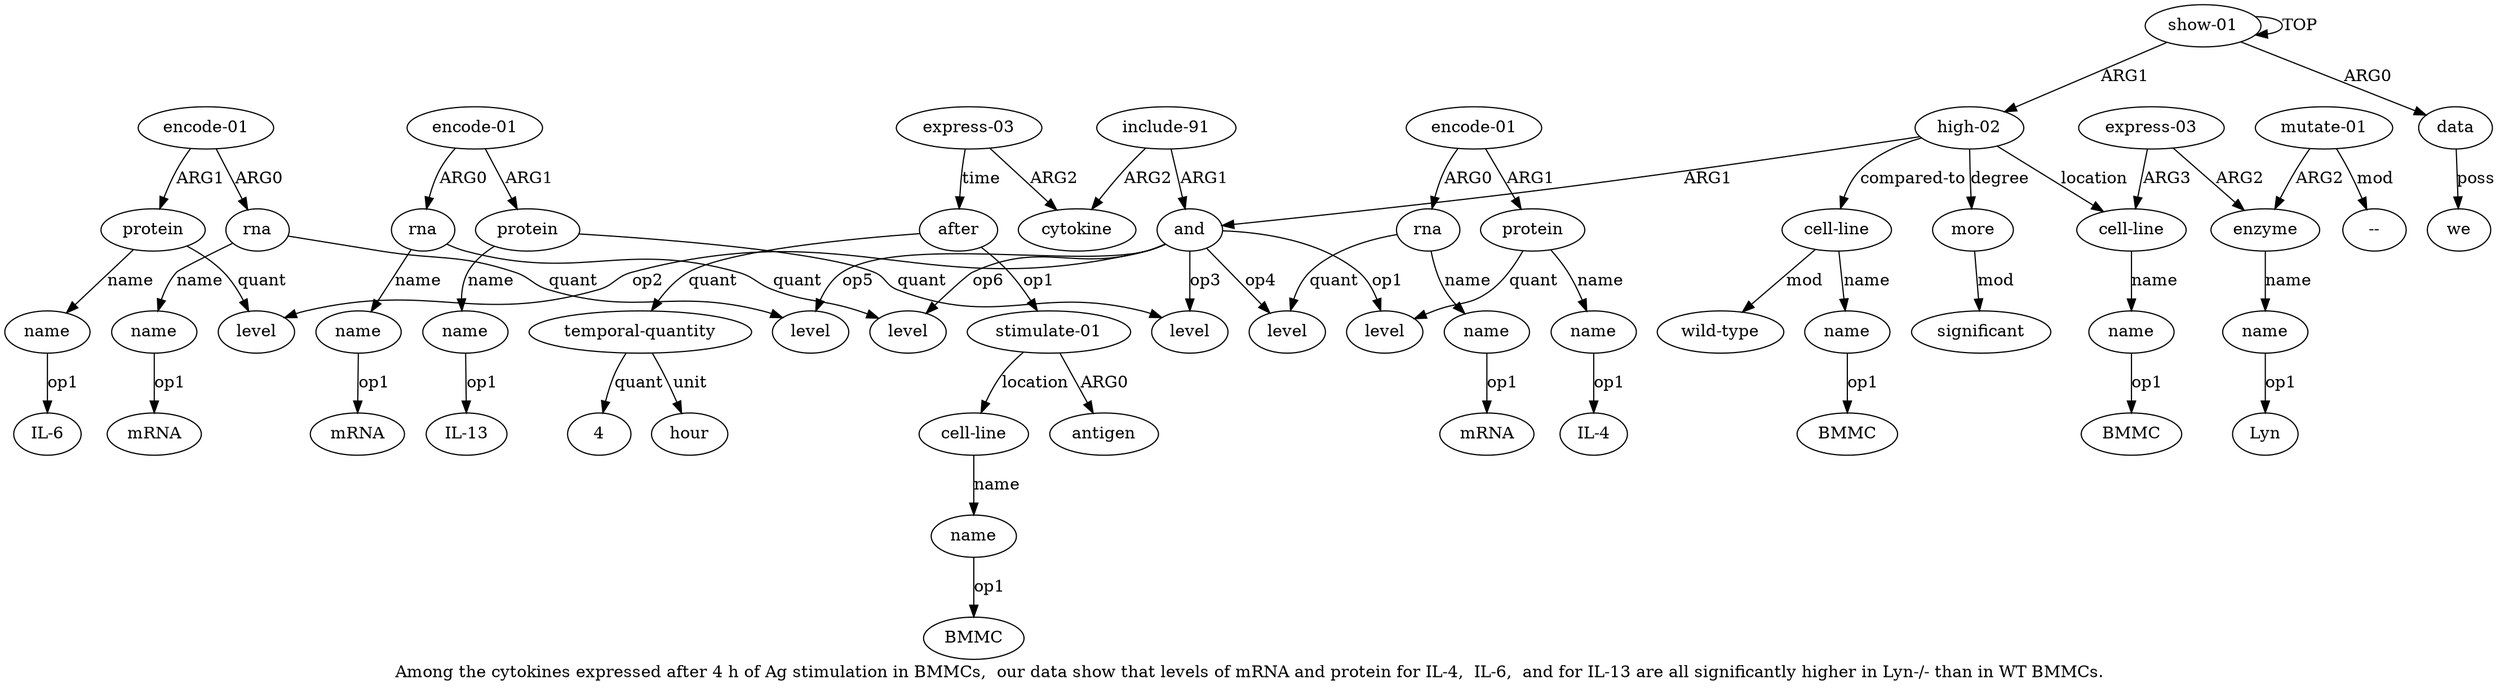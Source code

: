 digraph  {
	graph [label="Among the cytokines expressed after 4 h of Ag stimulation in BMMCs,  our data show that levels of mRNA and protein for IL-4,  IL-6,  \
and for IL-13 are all significantly higher in Lyn-/- than in WT BMMCs."];
	node [label="\N"];
	a20	 [color=black,
		gold_ind=20,
		gold_label=name,
		label=name,
		test_ind=20,
		test_label=name];
	"a20 mRNA"	 [color=black,
		gold_ind=-1,
		gold_label=mRNA,
		label=mRNA,
		test_ind=-1,
		test_label=mRNA];
	a20 -> "a20 mRNA" [key=0,
	color=black,
	gold_label=op1,
	label=op1,
	test_label=op1];
a21 [color=black,
	gold_ind=21,
	gold_label="encode-01",
	label="encode-01",
	test_ind=21,
	test_label="encode-01"];
a19 [color=black,
	gold_ind=19,
	gold_label=rna,
	label=rna,
	test_ind=19,
	test_label=rna];
a21 -> a19 [key=0,
color=black,
gold_label=ARG0,
label=ARG0,
test_label=ARG0];
a9 [color=black,
gold_ind=9,
gold_label=protein,
label=protein,
test_ind=9,
test_label=protein];
a21 -> a9 [key=0,
color=black,
gold_label=ARG1,
label=ARG1,
test_label=ARG1];
a22 [color=black,
gold_ind=22,
gold_label=level,
label=level,
test_ind=22,
test_label=level];
a23 [color=black,
gold_ind=23,
gold_label=rna,
label=rna,
test_ind=23,
test_label=rna];
a23 -> a22 [key=0,
color=black,
gold_label=quant,
label=quant,
test_label=quant];
a24 [color=black,
gold_ind=24,
gold_label=name,
label=name,
test_ind=24,
test_label=name];
a23 -> a24 [key=0,
color=black,
gold_label=name,
label=name,
test_label=name];
"a24 mRNA" [color=black,
gold_ind=-1,
gold_label=mRNA,
label=mRNA,
test_ind=-1,
test_label=mRNA];
a24 -> "a24 mRNA" [key=0,
color=black,
gold_label=op1,
label=op1,
test_label=op1];
a25 [color=black,
gold_ind=25,
gold_label="encode-01",
label="encode-01",
test_ind=25,
test_label="encode-01"];
a25 -> a23 [key=0,
color=black,
gold_label=ARG0,
label=ARG0,
test_label=ARG0];
a12 [color=black,
gold_ind=12,
gold_label=protein,
label=protein,
test_ind=12,
test_label=protein];
a25 -> a12 [key=0,
color=black,
gold_label=ARG1,
label=ARG1,
test_label=ARG1];
a26 [color=black,
gold_ind=26,
gold_label="include-91",
label="include-91",
test_ind=26,
test_label="include-91"];
a27 [color=black,
gold_ind=27,
gold_label=cytokine,
label=cytokine,
test_ind=27,
test_label=cytokine];
a26 -> a27 [key=0,
color=black,
gold_label=ARG2,
label=ARG2,
test_label=ARG2];
a4 [color=black,
gold_ind=4,
gold_label=and,
label=and,
test_ind=4,
test_label=and];
a26 -> a4 [key=0,
color=black,
gold_label=ARG1,
label=ARG1,
test_label=ARG1];
a28 [color=black,
gold_ind=28,
gold_label="express-03",
label="express-03",
test_ind=28,
test_label="express-03"];
a28 -> a27 [key=0,
color=black,
gold_label=ARG2,
label=ARG2,
test_label=ARG2];
a29 [color=black,
gold_ind=29,
gold_label=after,
label=after,
test_ind=29,
test_label=after];
a28 -> a29 [key=0,
color=black,
gold_label=time,
label=time,
test_label=time];
a30 [color=black,
gold_ind=30,
gold_label="stimulate-01",
label="stimulate-01",
test_ind=30,
test_label="stimulate-01"];
a29 -> a30 [key=0,
color=black,
gold_label=op1,
label=op1,
test_label=op1];
a34 [color=black,
gold_ind=34,
gold_label="temporal-quantity",
label="temporal-quantity",
test_ind=34,
test_label="temporal-quantity"];
a29 -> a34 [key=0,
color=black,
gold_label=quant,
label=quant,
test_label=quant];
a31 [color=black,
gold_ind=31,
gold_label=antigen,
label=antigen,
test_ind=31,
test_label=antigen];
"a39 BMMC" [color=black,
gold_ind=-1,
gold_label=BMMC,
label=BMMC,
test_ind=-1,
test_label=BMMC];
a30 -> a31 [key=0,
color=black,
gold_label=ARG0,
label=ARG0,
test_label=ARG0];
a32 [color=black,
gold_ind=32,
gold_label="cell-line",
label="cell-line",
test_ind=32,
test_label="cell-line"];
a30 -> a32 [key=0,
color=black,
gold_label=location,
label=location,
test_label=location];
"a13 IL-13" [color=black,
gold_ind=-1,
gold_label="IL-13",
label="IL-13",
test_ind=-1,
test_label="IL-13"];
a37 [color=black,
gold_ind=37,
gold_label=significant,
label=significant,
test_ind=37,
test_label=significant];
a36 [color=black,
gold_ind=36,
gold_label=more,
label=more,
test_ind=36,
test_label=more];
a36 -> a37 [key=0,
color=black,
gold_label=mod,
label=mod,
test_label=mod];
a33 [color=black,
gold_ind=33,
gold_label=name,
label=name,
test_ind=33,
test_label=name];
"a33 BMMC" [color=black,
gold_ind=-1,
gold_label=BMMC,
label=BMMC,
test_ind=-1,
test_label=BMMC];
a33 -> "a33 BMMC" [key=0,
color=black,
gold_label=op1,
label=op1,
test_label=op1];
a35 [color=black,
gold_ind=35,
gold_label=hour,
label=hour,
test_ind=35,
test_label=hour];
"a43 --" [color=black,
gold_ind=-1,
gold_label="--",
label="--",
test_ind=-1,
test_label="--"];
a34 -> a35 [key=0,
color=black,
gold_label=unit,
label=unit,
test_label=unit];
"a34 4" [color=black,
gold_ind=-1,
gold_label=4,
label=4,
test_ind=-1,
test_label=4];
a34 -> "a34 4" [key=0,
color=black,
gold_label=quant,
label=quant,
test_label=quant];
"a7 IL-4" [color=black,
gold_ind=-1,
gold_label="IL-4",
label="IL-4",
test_ind=-1,
test_label="IL-4"];
a32 -> a33 [key=0,
color=black,
gold_label=name,
label=name,
test_label=name];
a15 [color=black,
gold_ind=15,
gold_label=rna,
label=rna,
test_ind=15,
test_label=rna];
a14 [color=black,
gold_ind=14,
gold_label=level,
label=level,
test_ind=14,
test_label=level];
a15 -> a14 [key=0,
color=black,
gold_label=quant,
label=quant,
test_label=quant];
a16 [color=black,
gold_ind=16,
gold_label=name,
label=name,
test_ind=16,
test_label=name];
a15 -> a16 [key=0,
color=black,
gold_label=name,
label=name,
test_label=name];
a17 [color=black,
gold_ind=17,
gold_label="encode-01",
label="encode-01",
test_ind=17,
test_label="encode-01"];
a17 -> a15 [key=0,
color=black,
gold_label=ARG0,
label=ARG0,
test_label=ARG0];
a6 [color=black,
gold_ind=6,
gold_label=protein,
label=protein,
test_ind=6,
test_label=protein];
a17 -> a6 [key=0,
color=black,
gold_label=ARG1,
label=ARG1,
test_label=ARG1];
"a16 mRNA" [color=black,
gold_ind=-1,
gold_label=mRNA,
label=mRNA,
test_ind=-1,
test_label=mRNA];
a16 -> "a16 mRNA" [key=0,
color=black,
gold_label=op1,
label=op1,
test_label=op1];
a11 [color=black,
gold_ind=11,
gold_label=level,
label=level,
test_ind=11,
test_label=level];
a10 [color=black,
gold_ind=10,
gold_label=name,
label=name,
test_ind=10,
test_label=name];
"a10 IL-6" [color=black,
gold_ind=-1,
gold_label="IL-6",
label="IL-6",
test_ind=-1,
test_label="IL-6"];
a10 -> "a10 IL-6" [key=0,
color=black,
gold_label=op1,
label=op1,
test_label=op1];
a13 [color=black,
gold_ind=13,
gold_label=name,
label=name,
test_ind=13,
test_label=name];
a13 -> "a13 IL-13" [key=0,
color=black,
gold_label=op1,
label=op1,
test_label=op1];
a12 -> a11 [key=0,
color=black,
gold_label=quant,
label=quant,
test_label=quant];
a12 -> a13 [key=0,
color=black,
gold_label=name,
label=name,
test_label=name];
a39 [color=black,
gold_ind=39,
gold_label=name,
label=name,
test_ind=39,
test_label=name];
a39 -> "a39 BMMC" [key=0,
color=black,
gold_label=op1,
label=op1,
test_label=op1];
a38 [color=black,
gold_ind=38,
gold_label="cell-line",
label="cell-line",
test_ind=38,
test_label="cell-line"];
a38 -> a39 [key=0,
color=black,
gold_label=name,
label=name,
test_label=name];
a19 -> a20 [key=0,
color=black,
gold_label=name,
label=name,
test_label=name];
a18 [color=black,
gold_ind=18,
gold_label=level,
label=level,
test_ind=18,
test_label=level];
a19 -> a18 [key=0,
color=black,
gold_label=quant,
label=quant,
test_label=quant];
a1 [color=black,
gold_ind=1,
gold_label=data,
label=data,
test_ind=1,
test_label=data];
a2 [color=black,
gold_ind=2,
gold_label=we,
label=we,
test_ind=2,
test_label=we];
a1 -> a2 [key=0,
color=black,
gold_label=poss,
label=poss,
test_label=poss];
a0 [color=black,
gold_ind=0,
gold_label="show-01",
label="show-01",
test_ind=0,
test_label="show-01"];
a0 -> a1 [key=0,
color=black,
gold_label=ARG0,
label=ARG0,
test_label=ARG0];
a0 -> a0 [key=0,
color=black,
gold_label=TOP,
label=TOP,
test_label=TOP];
a3 [color=black,
gold_ind=3,
gold_label="high-02",
label="high-02",
test_ind=3,
test_label="high-02"];
a0 -> a3 [key=0,
color=black,
gold_label=ARG1,
label=ARG1,
test_label=ARG1];
a3 -> a36 [key=0,
color=black,
gold_label=degree,
label=degree,
test_label=degree];
a3 -> a38 [key=0,
color=black,
gold_label=location,
label=location,
test_label=location];
a3 -> a4 [key=0,
color=black,
gold_label=ARG1,
label=ARG1,
test_label=ARG1];
a44 [color=black,
gold_ind=44,
gold_label="cell-line",
label="cell-line",
test_ind=44,
test_label="cell-line"];
a3 -> a44 [key=0,
color=black,
gold_label="compared-to",
label="compared-to",
test_label="compared-to"];
a5 [color=black,
gold_ind=5,
gold_label=level,
label=level,
test_ind=5,
test_label=level];
a4 -> a22 [key=0,
color=black,
gold_label=op6,
label=op6,
test_label=op6];
a4 -> a14 [key=0,
color=black,
gold_label=op4,
label=op4,
test_label=op4];
a4 -> a11 [key=0,
color=black,
gold_label=op3,
label=op3,
test_label=op3];
a4 -> a18 [key=0,
color=black,
gold_label=op5,
label=op5,
test_label=op5];
a4 -> a5 [key=0,
color=black,
gold_label=op1,
label=op1,
test_label=op1];
a8 [color=black,
gold_ind=8,
gold_label=level,
label=level,
test_ind=8,
test_label=level];
a4 -> a8 [key=0,
color=black,
gold_label=op2,
label=op2,
test_label=op2];
a7 [color=black,
gold_ind=7,
gold_label=name,
label=name,
test_ind=7,
test_label=name];
a7 -> "a7 IL-4" [key=0,
color=black,
gold_label=op1,
label=op1,
test_label=op1];
a6 -> a5 [key=0,
color=black,
gold_label=quant,
label=quant,
test_label=quant];
a6 -> a7 [key=0,
color=black,
gold_label=name,
label=name,
test_label=name];
a9 -> a10 [key=0,
color=black,
gold_label=name,
label=name,
test_label=name];
a9 -> a8 [key=0,
color=black,
gold_label=quant,
label=quant,
test_label=quant];
a46 [color=black,
gold_ind=46,
gold_label="wild-type",
label="wild-type",
test_ind=46,
test_label="wild-type"];
a44 -> a46 [key=0,
color=black,
gold_label=mod,
label=mod,
test_label=mod];
a45 [color=black,
gold_ind=45,
gold_label=name,
label=name,
test_ind=45,
test_label=name];
a44 -> a45 [key=0,
color=black,
gold_label=name,
label=name,
test_label=name];
"a45 BMMC" [color=black,
gold_ind=-1,
gold_label=BMMC,
label=BMMC,
test_ind=-1,
test_label=BMMC];
a45 -> "a45 BMMC" [key=0,
color=black,
gold_label=op1,
label=op1,
test_label=op1];
a42 [color=black,
gold_ind=42,
gold_label=name,
label=name,
test_ind=42,
test_label=name];
"a42 Lyn" [color=black,
gold_ind=-1,
gold_label=Lyn,
label=Lyn,
test_ind=-1,
test_label=Lyn];
a42 -> "a42 Lyn" [key=0,
color=black,
gold_label=op1,
label=op1,
test_label=op1];
a43 [color=black,
gold_ind=43,
gold_label="mutate-01",
label="mutate-01",
test_ind=43,
test_label="mutate-01"];
a43 -> "a43 --" [key=0,
color=black,
gold_label=mod,
label=mod,
test_label=mod];
a41 [color=black,
gold_ind=41,
gold_label=enzyme,
label=enzyme,
test_ind=41,
test_label=enzyme];
a43 -> a41 [key=0,
color=black,
gold_label=ARG2,
label=ARG2,
test_label=ARG2];
a40 [color=black,
gold_ind=40,
gold_label="express-03",
label="express-03",
test_ind=40,
test_label="express-03"];
a40 -> a38 [key=0,
color=black,
gold_label=ARG3,
label=ARG3,
test_label=ARG3];
a40 -> a41 [key=0,
color=black,
gold_label=ARG2,
label=ARG2,
test_label=ARG2];
a41 -> a42 [key=0,
color=black,
gold_label=name,
label=name,
test_label=name];
}
